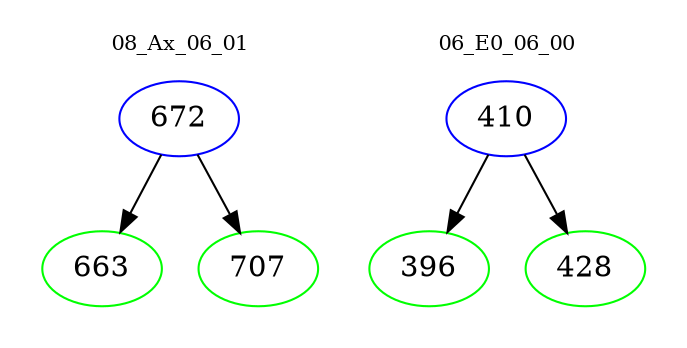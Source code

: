 digraph{
subgraph cluster_0 {
color = white
label = "08_Ax_06_01";
fontsize=10;
T0_672 [label="672", color="blue"]
T0_672 -> T0_663 [color="black"]
T0_663 [label="663", color="green"]
T0_672 -> T0_707 [color="black"]
T0_707 [label="707", color="green"]
}
subgraph cluster_1 {
color = white
label = "06_E0_06_00";
fontsize=10;
T1_410 [label="410", color="blue"]
T1_410 -> T1_396 [color="black"]
T1_396 [label="396", color="green"]
T1_410 -> T1_428 [color="black"]
T1_428 [label="428", color="green"]
}
}
